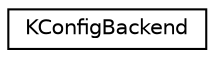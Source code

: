 digraph "Graphical Class Hierarchy"
{
  edge [fontname="Helvetica",fontsize="10",labelfontname="Helvetica",labelfontsize="10"];
  node [fontname="Helvetica",fontsize="10",shape=record];
  rankdir="LR";
  Node0 [label="KConfigBackend",height=0.2,width=0.4,color="black", fillcolor="white", style="filled",URL="$classKConfigBackend.html",tooltip="Provides the implementation for accessing configuration sources. "];
}
